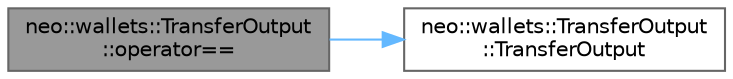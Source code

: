 digraph "neo::wallets::TransferOutput::operator=="
{
 // LATEX_PDF_SIZE
  bgcolor="transparent";
  edge [fontname=Helvetica,fontsize=10,labelfontname=Helvetica,labelfontsize=10];
  node [fontname=Helvetica,fontsize=10,shape=box,height=0.2,width=0.4];
  rankdir="LR";
  Node1 [id="Node000001",label="neo::wallets::TransferOutput\l::operator==",height=0.2,width=0.4,color="gray40", fillcolor="grey60", style="filled", fontcolor="black",tooltip="Equality operator."];
  Node1 -> Node2 [id="edge1_Node000001_Node000002",color="steelblue1",style="solid",tooltip=" "];
  Node2 [id="Node000002",label="neo::wallets::TransferOutput\l::TransferOutput",height=0.2,width=0.4,color="grey40", fillcolor="white", style="filled",URL="$classneo_1_1wallets_1_1_transfer_output.html#a751e5ade33bb3cacc775da84bc724c93",tooltip="Default constructor."];
}
